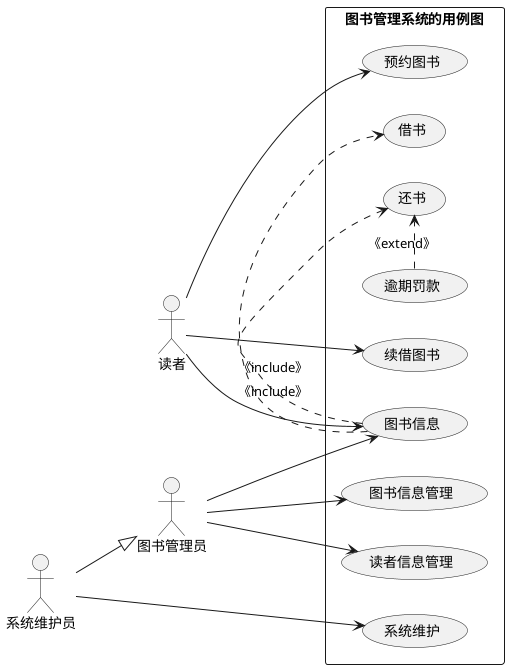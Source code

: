 @startuml
left to right direction
skinparam packageStyle rectangle
actor 读者
actor 图书管理员
actor 系统维护员
rectangle 图书管理系统的用例图 {
    读者-->(预约图书)
    读者-->(续借图书)
    读者-->(图书信息)
    图书管理员-->(图书信息)
    图书管理员-->(读者信息管理)
    图书管理员-->(图书信息管理)
    系统维护员-->(系统维护)
    系统维护员--|>图书管理员
    (图书信息) .> (借书):《include》
    (图书信息) .> (还书):《include》
    (逾期罚款) .> (还书):《extend》

}
@enduml